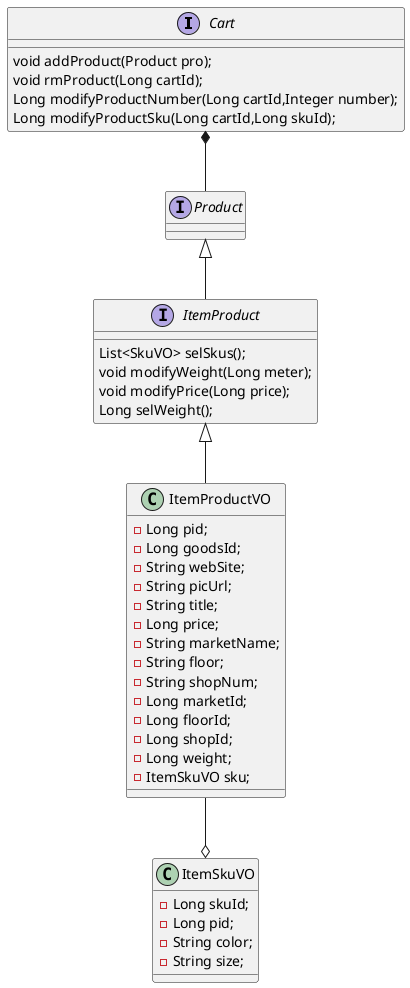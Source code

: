 @startuml

interface Cart{
void addProduct(Product pro);
void rmProduct(Long cartId);
Long modifyProductNumber(Long cartId,Integer number);
Long modifyProductSku(Long cartId,Long skuId);
}

interface Product{

}

interface ItemProduct{
List<SkuVO> selSkus();
void modifyWeight(Long meter);
void modifyPrice(Long price);
Long selWeight();
}

class ItemProductVO{
-Long pid;
-Long goodsId;
-String webSite;
-String picUrl;
-String title;
-Long price;
-String marketName;
-String floor;
-String shopNum;
-Long marketId;
-Long floorId;
-Long shopId;
-Long weight;
-ItemSkuVO sku;
}

class ItemSkuVO{
-Long skuId;
-Long pid;
-String color;
-String size;
}

Cart *-- Product
Product <|-- ItemProduct
ItemProduct <|-- ItemProductVO
ItemProductVO --o ItemSkuVO

@enduml